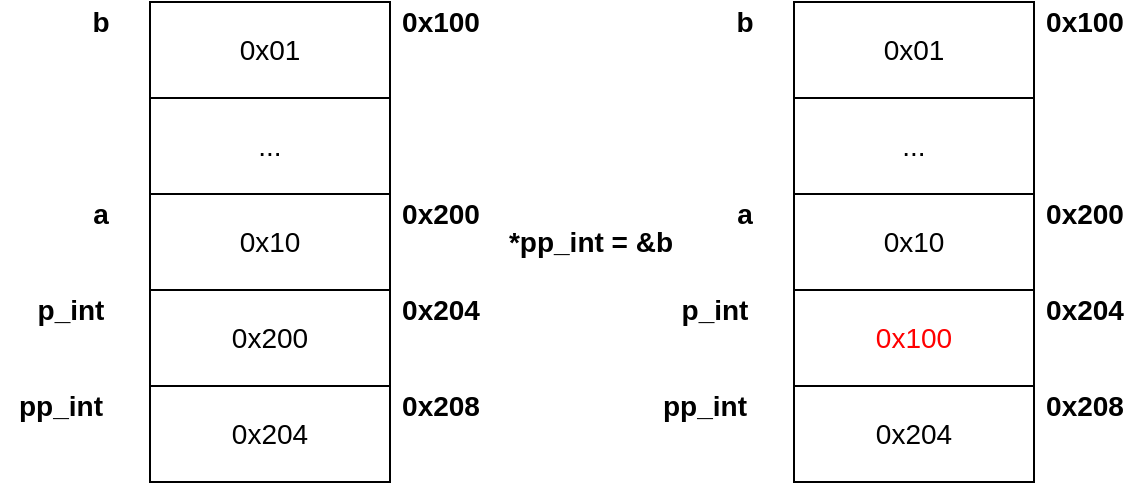 <mxfile version="12.9.3" type="device" pages="3"><diagram id="yDiAQPfpzl9_2c593x5A" name="pointer"><mxGraphModel dx="946" dy="725" grid="1" gridSize="10" guides="1" tooltips="1" connect="1" arrows="1" fold="1" page="1" pageScale="1" pageWidth="850" pageHeight="1100" math="0" shadow="0"><root><mxCell id="0"/><mxCell id="1" parent="0"/><mxCell id="_MAlbtOvkL5mpDCbEjoL-1" value="0x10" style="rounded=0;whiteSpace=wrap;html=1;strokeColor=#000000;fillColor=none;fontSize=14;fontColor=#000000;align=center;fontStyle=0;" parent="1" vertex="1"><mxGeometry x="213" y="176" width="120" height="48" as="geometry"/></mxCell><mxCell id="_MAlbtOvkL5mpDCbEjoL-2" value="0x200" style="rounded=0;whiteSpace=wrap;html=1;strokeColor=#000000;fillColor=none;fontSize=14;fontColor=#000000;align=center;fontStyle=0;" parent="1" vertex="1"><mxGeometry x="213" y="224" width="120" height="48" as="geometry"/></mxCell><mxCell id="_MAlbtOvkL5mpDCbEjoL-3" value="0x204" style="rounded=0;whiteSpace=wrap;html=1;strokeColor=#000000;fillColor=none;fontSize=14;fontColor=#000000;align=center;fontStyle=0;" parent="1" vertex="1"><mxGeometry x="213" y="272" width="120" height="48" as="geometry"/></mxCell><mxCell id="_MAlbtOvkL5mpDCbEjoL-5" value="0x200" style="text;html=1;align=center;verticalAlign=middle;resizable=0;points=[];autosize=1;fontSize=14;fontColor=#000000;fontStyle=1" parent="1" vertex="1"><mxGeometry x="333" y="176" width="50" height="20" as="geometry"/></mxCell><mxCell id="_MAlbtOvkL5mpDCbEjoL-6" value="0x204" style="text;html=1;align=center;verticalAlign=middle;resizable=0;points=[];autosize=1;fontSize=14;fontColor=#000000;fontStyle=1" parent="1" vertex="1"><mxGeometry x="333" y="224" width="50" height="20" as="geometry"/></mxCell><mxCell id="_MAlbtOvkL5mpDCbEjoL-7" value="0x208" style="text;html=1;align=center;verticalAlign=middle;resizable=0;points=[];autosize=1;fontSize=14;fontColor=#000000;fontStyle=1" parent="1" vertex="1"><mxGeometry x="333" y="272" width="50" height="20" as="geometry"/></mxCell><mxCell id="_MAlbtOvkL5mpDCbEjoL-8" value="..." style="rounded=0;whiteSpace=wrap;html=1;strokeColor=#000000;fillColor=none;fontSize=14;fontColor=#000000;align=center;fontStyle=0;" parent="1" vertex="1"><mxGeometry x="213" y="128" width="120" height="48" as="geometry"/></mxCell><mxCell id="_MAlbtOvkL5mpDCbEjoL-9" value="0x01" style="rounded=0;whiteSpace=wrap;html=1;strokeColor=#000000;fillColor=none;fontSize=14;fontColor=#000000;align=center;fontStyle=0;" parent="1" vertex="1"><mxGeometry x="213" y="80" width="120" height="48" as="geometry"/></mxCell><mxCell id="_MAlbtOvkL5mpDCbEjoL-10" value="0x100" style="text;html=1;align=center;verticalAlign=middle;resizable=0;points=[];autosize=1;fontSize=14;fontColor=#000000;fontStyle=1" parent="1" vertex="1"><mxGeometry x="333" y="80" width="50" height="20" as="geometry"/></mxCell><mxCell id="_MAlbtOvkL5mpDCbEjoL-11" value="b" style="text;html=1;align=center;verticalAlign=middle;resizable=0;points=[];autosize=1;fontSize=14;fontColor=#000000;fontStyle=1" parent="1" vertex="1"><mxGeometry x="178" y="80" width="20" height="20" as="geometry"/></mxCell><mxCell id="_MAlbtOvkL5mpDCbEjoL-12" value="a" style="text;html=1;align=center;verticalAlign=middle;resizable=0;points=[];autosize=1;fontSize=14;fontColor=#000000;fontStyle=1" parent="1" vertex="1"><mxGeometry x="178" y="176" width="20" height="20" as="geometry"/></mxCell><mxCell id="_MAlbtOvkL5mpDCbEjoL-13" value="p_int" style="text;html=1;align=center;verticalAlign=middle;resizable=0;points=[];autosize=1;fontSize=14;fontColor=#000000;fontStyle=1" parent="1" vertex="1"><mxGeometry x="148" y="224" width="50" height="20" as="geometry"/></mxCell><mxCell id="_MAlbtOvkL5mpDCbEjoL-14" value="pp_int" style="text;html=1;align=center;verticalAlign=middle;resizable=0;points=[];autosize=1;fontSize=14;fontColor=#000000;fontStyle=1" parent="1" vertex="1"><mxGeometry x="138" y="272" width="60" height="20" as="geometry"/></mxCell><mxCell id="_MAlbtOvkL5mpDCbEjoL-15" value="0x10" style="rounded=0;whiteSpace=wrap;html=1;strokeColor=#000000;fillColor=none;fontSize=14;fontColor=#000000;align=center;fontStyle=0;" parent="1" vertex="1"><mxGeometry x="535" y="176" width="120" height="48" as="geometry"/></mxCell><mxCell id="_MAlbtOvkL5mpDCbEjoL-16" value="0x100" style="rounded=0;whiteSpace=wrap;html=1;strokeColor=#000000;fillColor=none;fontSize=14;fontColor=#FF0000;align=center;fontStyle=0;" parent="1" vertex="1"><mxGeometry x="535" y="224" width="120" height="48" as="geometry"/></mxCell><mxCell id="_MAlbtOvkL5mpDCbEjoL-17" value="0x204" style="rounded=0;whiteSpace=wrap;html=1;strokeColor=#000000;fillColor=none;fontSize=14;fontColor=#000000;align=center;fontStyle=0;" parent="1" vertex="1"><mxGeometry x="535" y="272" width="120" height="48" as="geometry"/></mxCell><mxCell id="_MAlbtOvkL5mpDCbEjoL-18" value="0x200" style="text;html=1;align=center;verticalAlign=middle;resizable=0;points=[];autosize=1;fontSize=14;fontColor=#000000;fontStyle=1" parent="1" vertex="1"><mxGeometry x="655" y="176" width="50" height="20" as="geometry"/></mxCell><mxCell id="_MAlbtOvkL5mpDCbEjoL-19" value="0x204" style="text;html=1;align=center;verticalAlign=middle;resizable=0;points=[];autosize=1;fontSize=14;fontColor=#000000;fontStyle=1" parent="1" vertex="1"><mxGeometry x="655" y="224" width="50" height="20" as="geometry"/></mxCell><mxCell id="_MAlbtOvkL5mpDCbEjoL-20" value="0x208" style="text;html=1;align=center;verticalAlign=middle;resizable=0;points=[];autosize=1;fontSize=14;fontColor=#000000;fontStyle=1" parent="1" vertex="1"><mxGeometry x="655" y="272" width="50" height="20" as="geometry"/></mxCell><mxCell id="_MAlbtOvkL5mpDCbEjoL-21" value="..." style="rounded=0;whiteSpace=wrap;html=1;strokeColor=#000000;fillColor=none;fontSize=14;fontColor=#000000;align=center;fontStyle=0;" parent="1" vertex="1"><mxGeometry x="535" y="128" width="120" height="48" as="geometry"/></mxCell><mxCell id="_MAlbtOvkL5mpDCbEjoL-22" value="0x01" style="rounded=0;whiteSpace=wrap;html=1;strokeColor=#000000;fillColor=none;fontSize=14;fontColor=#000000;align=center;fontStyle=0;" parent="1" vertex="1"><mxGeometry x="535" y="80" width="120" height="48" as="geometry"/></mxCell><mxCell id="_MAlbtOvkL5mpDCbEjoL-23" value="0x100" style="text;html=1;align=center;verticalAlign=middle;resizable=0;points=[];autosize=1;fontSize=14;fontColor=#000000;fontStyle=1" parent="1" vertex="1"><mxGeometry x="655" y="80" width="50" height="20" as="geometry"/></mxCell><mxCell id="_MAlbtOvkL5mpDCbEjoL-24" value="b" style="text;html=1;align=center;verticalAlign=middle;resizable=0;points=[];autosize=1;fontSize=14;fontColor=#000000;fontStyle=1" parent="1" vertex="1"><mxGeometry x="500" y="80" width="20" height="20" as="geometry"/></mxCell><mxCell id="_MAlbtOvkL5mpDCbEjoL-25" value="a" style="text;html=1;align=center;verticalAlign=middle;resizable=0;points=[];autosize=1;fontSize=14;fontColor=#000000;fontStyle=1" parent="1" vertex="1"><mxGeometry x="500" y="176" width="20" height="20" as="geometry"/></mxCell><mxCell id="_MAlbtOvkL5mpDCbEjoL-26" value="p_int" style="text;html=1;align=center;verticalAlign=middle;resizable=0;points=[];autosize=1;fontSize=14;fontColor=#000000;fontStyle=1" parent="1" vertex="1"><mxGeometry x="470" y="224" width="50" height="20" as="geometry"/></mxCell><mxCell id="_MAlbtOvkL5mpDCbEjoL-27" value="pp_int" style="text;html=1;align=center;verticalAlign=middle;resizable=0;points=[];autosize=1;fontSize=14;fontColor=#000000;fontStyle=1" parent="1" vertex="1"><mxGeometry x="460" y="272" width="60" height="20" as="geometry"/></mxCell><mxCell id="_MAlbtOvkL5mpDCbEjoL-28" value="*pp_int = &amp;amp;b" style="text;html=1;align=center;verticalAlign=middle;resizable=0;points=[];autosize=1;fontSize=14;fontColor=#000000;fontStyle=1" parent="1" vertex="1"><mxGeometry x="383" y="190" width="100" height="20" as="geometry"/></mxCell></root></mxGraphModel></diagram><diagram id="3r7ppeT1g17NLSfoiDyj" name="code-data"><mxGraphModel dx="946" dy="725" grid="1" gridSize="10" guides="1" tooltips="1" connect="1" arrows="1" fold="1" page="1" pageScale="1" pageWidth="850" pageHeight="1100" math="0" shadow="0"><root><mxCell id="9aPYsswzB6lQ7cwvhV-G-0"/><mxCell id="9aPYsswzB6lQ7cwvhV-G-1" parent="9aPYsswzB6lQ7cwvhV-G-0"/><mxCell id="DOn8pLevHkMLggoNxNmg-0" value="0x30313233" style="rounded=0;whiteSpace=wrap;html=1;strokeColor=#000000;fillColor=none;fontSize=14;fontColor=#000000;align=center;fontStyle=0;" vertex="1" parent="9aPYsswzB6lQ7cwvhV-G-1"><mxGeometry x="310" y="166" width="120" height="48" as="geometry"/></mxCell><mxCell id="DOn8pLevHkMLggoNxNmg-3" value="0x200" style="text;html=1;align=center;verticalAlign=middle;resizable=0;points=[];autosize=1;fontSize=14;fontColor=#000000;fontStyle=1" vertex="1" parent="9aPYsswzB6lQ7cwvhV-G-1"><mxGeometry x="430" y="166" width="50" height="20" as="geometry"/></mxCell><mxCell id="DOn8pLevHkMLggoNxNmg-6" value="..." style="rounded=0;whiteSpace=wrap;html=1;strokeColor=#000000;fillColor=none;fontSize=14;fontColor=#000000;align=center;fontStyle=0;" vertex="1" parent="9aPYsswzB6lQ7cwvhV-G-1"><mxGeometry x="310" y="118" width="120" height="48" as="geometry"/></mxCell><mxCell id="DOn8pLevHkMLggoNxNmg-7" value="0x30313233" style="rounded=0;whiteSpace=wrap;html=1;strokeColor=#000000;fillColor=none;fontSize=14;fontColor=#000000;align=center;fontStyle=0;" vertex="1" parent="9aPYsswzB6lQ7cwvhV-G-1"><mxGeometry x="310" y="70" width="120" height="48" as="geometry"/></mxCell><mxCell id="DOn8pLevHkMLggoNxNmg-8" value="0x100" style="text;html=1;align=center;verticalAlign=middle;resizable=0;points=[];autosize=1;fontSize=14;fontColor=#000000;fontStyle=1" vertex="1" parent="9aPYsswzB6lQ7cwvhV-G-1"><mxGeometry x="430" y="70" width="50" height="20" as="geometry"/></mxCell><mxCell id="DOn8pLevHkMLggoNxNmg-9" value="p_data" style="text;html=1;align=center;verticalAlign=middle;resizable=0;points=[];autosize=1;fontSize=14;fontColor=#000000;fontStyle=1" vertex="1" parent="9aPYsswzB6lQ7cwvhV-G-1"><mxGeometry x="250" y="70" width="60" height="20" as="geometry"/></mxCell><mxCell id="DOn8pLevHkMLggoNxNmg-12" value="p_code" style="text;html=1;align=center;verticalAlign=middle;resizable=0;points=[];autosize=1;fontSize=14;fontColor=#000000;fontStyle=1" vertex="1" parent="9aPYsswzB6lQ7cwvhV-G-1"><mxGeometry x="250" y="166" width="60" height="20" as="geometry"/></mxCell></root></mxGraphModel></diagram><diagram id="ayzO1xcpaxZNVL9GxQjB" name="type"><mxGraphModel dx="946" dy="725" grid="1" gridSize="10" guides="1" tooltips="1" connect="1" arrows="1" fold="1" page="1" pageScale="1" pageWidth="850" pageHeight="1100" math="0" shadow="0"><root><mxCell id="RUdkp9BX0YQBKfBV-jtE-0"/><mxCell id="RUdkp9BX0YQBKfBV-jtE-1" parent="RUdkp9BX0YQBKfBV-jtE-0"/><mxCell id="Iz_PHO0y0QiEOjV7bkXZ-0" value="" style="rounded=0;whiteSpace=wrap;html=1;strokeColor=#000000;fillColor=none;fontSize=14;fontColor=#000000;align=center;fontStyle=0;" vertex="1" parent="RUdkp9BX0YQBKfBV-jtE-1"><mxGeometry x="330" y="256" width="30" height="48" as="geometry"/></mxCell><mxCell id="Iz_PHO0y0QiEOjV7bkXZ-4" value="0x200" style="text;html=1;align=center;verticalAlign=middle;resizable=0;points=[];autosize=1;fontSize=14;fontColor=#000000;fontStyle=1" vertex="1" parent="RUdkp9BX0YQBKfBV-jtE-1"><mxGeometry x="280" y="160" width="50" height="20" as="geometry"/></mxCell><mxCell id="Iz_PHO0y0QiEOjV7bkXZ-27" style="edgeStyle=orthogonalEdgeStyle;rounded=0;orthogonalLoop=1;jettySize=auto;html=1;exitX=1;exitY=0.5;exitDx=0;exitDy=0;dashed=1;endArrow=open;endFill=0;" edge="1" parent="RUdkp9BX0YQBKfBV-jtE-1" source="Iz_PHO0y0QiEOjV7bkXZ-6" target="Iz_PHO0y0QiEOjV7bkXZ-22"><mxGeometry relative="1" as="geometry"/></mxCell><mxCell id="Iz_PHO0y0QiEOjV7bkXZ-6" value="" style="rounded=0;whiteSpace=wrap;html=1;strokeColor=#000000;fillColor=none;fontSize=14;fontColor=#000000;align=center;fontStyle=0;" vertex="1" parent="RUdkp9BX0YQBKfBV-jtE-1"><mxGeometry x="330" y="208" width="120" height="48" as="geometry"/></mxCell><mxCell id="Iz_PHO0y0QiEOjV7bkXZ-7" value="" style="rounded=0;whiteSpace=wrap;html=1;strokeColor=#000000;fillColor=none;fontSize=14;fontColor=#000000;align=center;fontStyle=0;" vertex="1" parent="RUdkp9BX0YQBKfBV-jtE-1"><mxGeometry x="330" y="160" width="60" height="48" as="geometry"/></mxCell><mxCell id="Iz_PHO0y0QiEOjV7bkXZ-26" style="edgeStyle=orthogonalEdgeStyle;rounded=0;orthogonalLoop=1;jettySize=auto;html=1;exitX=0.5;exitY=0;exitDx=0;exitDy=0;dashed=1;endArrow=open;endFill=0;" edge="1" parent="RUdkp9BX0YQBKfBV-jtE-1" source="Iz_PHO0y0QiEOjV7bkXZ-11" target="Iz_PHO0y0QiEOjV7bkXZ-20"><mxGeometry relative="1" as="geometry"/></mxCell><mxCell id="Iz_PHO0y0QiEOjV7bkXZ-11" value="" style="rounded=0;whiteSpace=wrap;html=1;strokeColor=#000000;fillColor=none;fontSize=14;fontColor=#000000;align=center;fontStyle=0;" vertex="1" parent="RUdkp9BX0YQBKfBV-jtE-1"><mxGeometry x="390" y="160" width="60" height="48" as="geometry"/></mxCell><mxCell id="Iz_PHO0y0QiEOjV7bkXZ-12" value="" style="rounded=0;whiteSpace=wrap;html=1;strokeColor=#000000;fillColor=none;fontSize=14;fontColor=#000000;align=center;fontStyle=0;" vertex="1" parent="RUdkp9BX0YQBKfBV-jtE-1"><mxGeometry x="360" y="256" width="30" height="48" as="geometry"/></mxCell><mxCell id="Iz_PHO0y0QiEOjV7bkXZ-13" value="" style="rounded=0;whiteSpace=wrap;html=1;strokeColor=#000000;fillColor=none;fontSize=14;fontColor=#000000;align=center;fontStyle=0;" vertex="1" parent="RUdkp9BX0YQBKfBV-jtE-1"><mxGeometry x="390" y="256" width="30" height="48" as="geometry"/></mxCell><mxCell id="Iz_PHO0y0QiEOjV7bkXZ-17" style="edgeStyle=orthogonalEdgeStyle;rounded=0;orthogonalLoop=1;jettySize=auto;html=1;exitX=0;exitY=0.5;exitDx=0;exitDy=0;endArrow=open;endFill=0;dashed=1;" edge="1" parent="RUdkp9BX0YQBKfBV-jtE-1" source="Iz_PHO0y0QiEOjV7bkXZ-0" target="Iz_PHO0y0QiEOjV7bkXZ-18"><mxGeometry relative="1" as="geometry"><mxPoint x="300" y="280" as="targetPoint"/></mxGeometry></mxCell><mxCell id="Iz_PHO0y0QiEOjV7bkXZ-14" value="" style="rounded=0;whiteSpace=wrap;html=1;strokeColor=#000000;fillColor=none;fontSize=14;fontColor=#000000;align=center;fontStyle=0;" vertex="1" parent="RUdkp9BX0YQBKfBV-jtE-1"><mxGeometry x="420" y="256" width="30" height="48" as="geometry"/></mxCell><mxCell id="Iz_PHO0y0QiEOjV7bkXZ-23" style="edgeStyle=orthogonalEdgeStyle;rounded=0;orthogonalLoop=1;jettySize=auto;html=1;exitX=0.5;exitY=1;exitDx=0;exitDy=0;dashed=1;endArrow=open;endFill=0;" edge="1" parent="RUdkp9BX0YQBKfBV-jtE-1" source="Iz_PHO0y0QiEOjV7bkXZ-15" target="Iz_PHO0y0QiEOjV7bkXZ-24"><mxGeometry relative="1" as="geometry"><mxPoint x="390" y="400" as="targetPoint"/></mxGeometry></mxCell><mxCell id="Iz_PHO0y0QiEOjV7bkXZ-15" value="" style="rounded=0;whiteSpace=wrap;html=1;strokeColor=#000000;fillColor=none;fontSize=14;fontColor=#000000;align=center;fontStyle=0;" vertex="1" parent="RUdkp9BX0YQBKfBV-jtE-1"><mxGeometry x="330" y="304" width="120" height="48" as="geometry"/></mxCell><mxCell id="Iz_PHO0y0QiEOjV7bkXZ-18" value="char [4]" style="text;html=1;align=center;verticalAlign=middle;resizable=0;points=[];autosize=1;fontSize=14;fontColor=#000000;fontStyle=1" vertex="1" parent="RUdkp9BX0YQBKfBV-jtE-1"><mxGeometry x="220" y="270" width="70" height="20" as="geometry"/></mxCell><mxCell id="Iz_PHO0y0QiEOjV7bkXZ-20" value="short" style="text;html=1;align=center;verticalAlign=middle;resizable=0;points=[];autosize=1;fontSize=14;fontColor=#000000;fontStyle=1" vertex="1" parent="RUdkp9BX0YQBKfBV-jtE-1"><mxGeometry x="395" y="70" width="50" height="20" as="geometry"/></mxCell><mxCell id="Iz_PHO0y0QiEOjV7bkXZ-22" value="int" style="text;html=1;align=center;verticalAlign=middle;resizable=0;points=[];autosize=1;fontSize=14;fontColor=#000000;fontStyle=1" vertex="1" parent="RUdkp9BX0YQBKfBV-jtE-1"><mxGeometry x="510" y="222" width="30" height="20" as="geometry"/></mxCell><mxCell id="Iz_PHO0y0QiEOjV7bkXZ-24" value="p_char" style="text;html=1;align=center;verticalAlign=middle;resizable=0;points=[];autosize=1;fontSize=14;fontColor=#000000;fontStyle=1" vertex="1" parent="RUdkp9BX0YQBKfBV-jtE-1"><mxGeometry x="360" y="400" width="60" height="20" as="geometry"/></mxCell></root></mxGraphModel></diagram></mxfile>